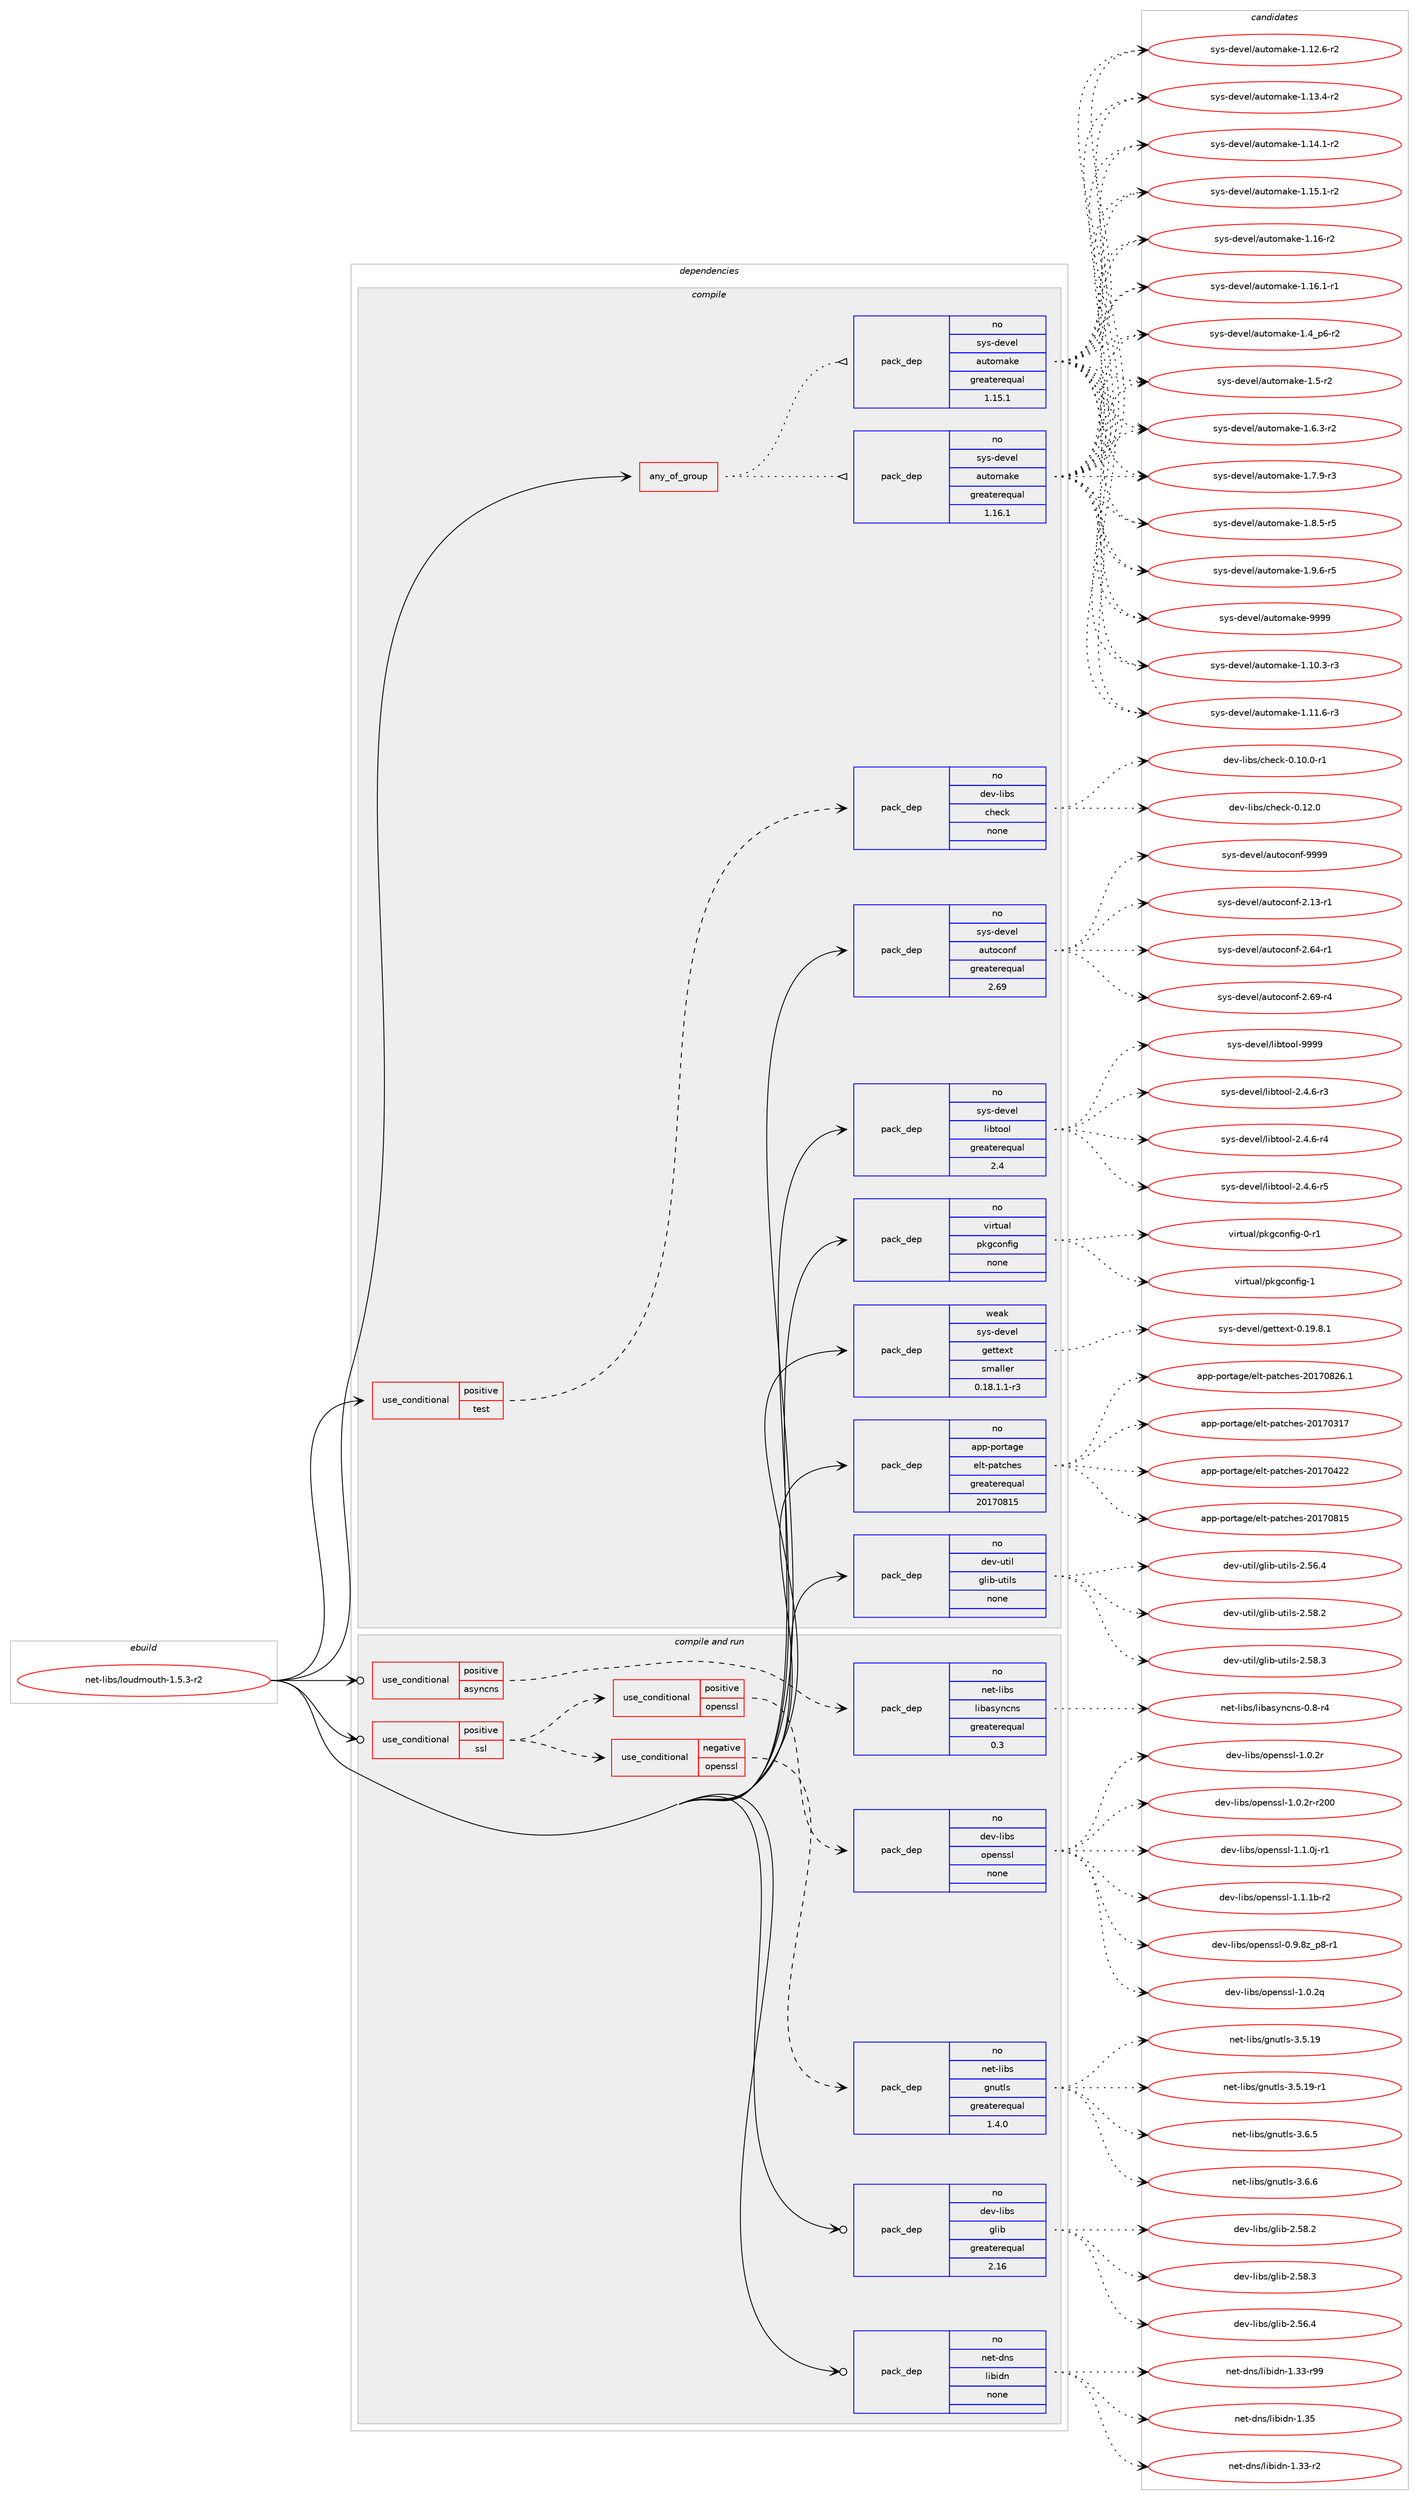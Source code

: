 digraph prolog {

# *************
# Graph options
# *************

newrank=true;
concentrate=true;
compound=true;
graph [rankdir=LR,fontname=Helvetica,fontsize=10,ranksep=1.5];#, ranksep=2.5, nodesep=0.2];
edge  [arrowhead=vee];
node  [fontname=Helvetica,fontsize=10];

# **********
# The ebuild
# **********

subgraph cluster_leftcol {
color=gray;
rank=same;
label=<<i>ebuild</i>>;
id [label="net-libs/loudmouth-1.5.3-r2", color=red, width=4, href="../net-libs/loudmouth-1.5.3-r2.svg"];
}

# ****************
# The dependencies
# ****************

subgraph cluster_midcol {
color=gray;
label=<<i>dependencies</i>>;
subgraph cluster_compile {
fillcolor="#eeeeee";
style=filled;
label=<<i>compile</i>>;
subgraph any26190 {
dependency1661056 [label=<<TABLE BORDER="0" CELLBORDER="1" CELLSPACING="0" CELLPADDING="4"><TR><TD CELLPADDING="10">any_of_group</TD></TR></TABLE>>, shape=none, color=red];subgraph pack1187570 {
dependency1661057 [label=<<TABLE BORDER="0" CELLBORDER="1" CELLSPACING="0" CELLPADDING="4" WIDTH="220"><TR><TD ROWSPAN="6" CELLPADDING="30">pack_dep</TD></TR><TR><TD WIDTH="110">no</TD></TR><TR><TD>sys-devel</TD></TR><TR><TD>automake</TD></TR><TR><TD>greaterequal</TD></TR><TR><TD>1.16.1</TD></TR></TABLE>>, shape=none, color=blue];
}
dependency1661056:e -> dependency1661057:w [weight=20,style="dotted",arrowhead="oinv"];
subgraph pack1187571 {
dependency1661058 [label=<<TABLE BORDER="0" CELLBORDER="1" CELLSPACING="0" CELLPADDING="4" WIDTH="220"><TR><TD ROWSPAN="6" CELLPADDING="30">pack_dep</TD></TR><TR><TD WIDTH="110">no</TD></TR><TR><TD>sys-devel</TD></TR><TR><TD>automake</TD></TR><TR><TD>greaterequal</TD></TR><TR><TD>1.15.1</TD></TR></TABLE>>, shape=none, color=blue];
}
dependency1661056:e -> dependency1661058:w [weight=20,style="dotted",arrowhead="oinv"];
}
id:e -> dependency1661056:w [weight=20,style="solid",arrowhead="vee"];
subgraph cond446508 {
dependency1661059 [label=<<TABLE BORDER="0" CELLBORDER="1" CELLSPACING="0" CELLPADDING="4"><TR><TD ROWSPAN="3" CELLPADDING="10">use_conditional</TD></TR><TR><TD>positive</TD></TR><TR><TD>test</TD></TR></TABLE>>, shape=none, color=red];
subgraph pack1187572 {
dependency1661060 [label=<<TABLE BORDER="0" CELLBORDER="1" CELLSPACING="0" CELLPADDING="4" WIDTH="220"><TR><TD ROWSPAN="6" CELLPADDING="30">pack_dep</TD></TR><TR><TD WIDTH="110">no</TD></TR><TR><TD>dev-libs</TD></TR><TR><TD>check</TD></TR><TR><TD>none</TD></TR><TR><TD></TD></TR></TABLE>>, shape=none, color=blue];
}
dependency1661059:e -> dependency1661060:w [weight=20,style="dashed",arrowhead="vee"];
}
id:e -> dependency1661059:w [weight=20,style="solid",arrowhead="vee"];
subgraph pack1187573 {
dependency1661061 [label=<<TABLE BORDER="0" CELLBORDER="1" CELLSPACING="0" CELLPADDING="4" WIDTH="220"><TR><TD ROWSPAN="6" CELLPADDING="30">pack_dep</TD></TR><TR><TD WIDTH="110">no</TD></TR><TR><TD>app-portage</TD></TR><TR><TD>elt-patches</TD></TR><TR><TD>greaterequal</TD></TR><TR><TD>20170815</TD></TR></TABLE>>, shape=none, color=blue];
}
id:e -> dependency1661061:w [weight=20,style="solid",arrowhead="vee"];
subgraph pack1187574 {
dependency1661062 [label=<<TABLE BORDER="0" CELLBORDER="1" CELLSPACING="0" CELLPADDING="4" WIDTH="220"><TR><TD ROWSPAN="6" CELLPADDING="30">pack_dep</TD></TR><TR><TD WIDTH="110">no</TD></TR><TR><TD>dev-util</TD></TR><TR><TD>glib-utils</TD></TR><TR><TD>none</TD></TR><TR><TD></TD></TR></TABLE>>, shape=none, color=blue];
}
id:e -> dependency1661062:w [weight=20,style="solid",arrowhead="vee"];
subgraph pack1187575 {
dependency1661063 [label=<<TABLE BORDER="0" CELLBORDER="1" CELLSPACING="0" CELLPADDING="4" WIDTH="220"><TR><TD ROWSPAN="6" CELLPADDING="30">pack_dep</TD></TR><TR><TD WIDTH="110">no</TD></TR><TR><TD>sys-devel</TD></TR><TR><TD>autoconf</TD></TR><TR><TD>greaterequal</TD></TR><TR><TD>2.69</TD></TR></TABLE>>, shape=none, color=blue];
}
id:e -> dependency1661063:w [weight=20,style="solid",arrowhead="vee"];
subgraph pack1187576 {
dependency1661064 [label=<<TABLE BORDER="0" CELLBORDER="1" CELLSPACING="0" CELLPADDING="4" WIDTH="220"><TR><TD ROWSPAN="6" CELLPADDING="30">pack_dep</TD></TR><TR><TD WIDTH="110">no</TD></TR><TR><TD>sys-devel</TD></TR><TR><TD>libtool</TD></TR><TR><TD>greaterequal</TD></TR><TR><TD>2.4</TD></TR></TABLE>>, shape=none, color=blue];
}
id:e -> dependency1661064:w [weight=20,style="solid",arrowhead="vee"];
subgraph pack1187577 {
dependency1661065 [label=<<TABLE BORDER="0" CELLBORDER="1" CELLSPACING="0" CELLPADDING="4" WIDTH="220"><TR><TD ROWSPAN="6" CELLPADDING="30">pack_dep</TD></TR><TR><TD WIDTH="110">no</TD></TR><TR><TD>virtual</TD></TR><TR><TD>pkgconfig</TD></TR><TR><TD>none</TD></TR><TR><TD></TD></TR></TABLE>>, shape=none, color=blue];
}
id:e -> dependency1661065:w [weight=20,style="solid",arrowhead="vee"];
subgraph pack1187578 {
dependency1661066 [label=<<TABLE BORDER="0" CELLBORDER="1" CELLSPACING="0" CELLPADDING="4" WIDTH="220"><TR><TD ROWSPAN="6" CELLPADDING="30">pack_dep</TD></TR><TR><TD WIDTH="110">weak</TD></TR><TR><TD>sys-devel</TD></TR><TR><TD>gettext</TD></TR><TR><TD>smaller</TD></TR><TR><TD>0.18.1.1-r3</TD></TR></TABLE>>, shape=none, color=blue];
}
id:e -> dependency1661066:w [weight=20,style="solid",arrowhead="vee"];
}
subgraph cluster_compileandrun {
fillcolor="#eeeeee";
style=filled;
label=<<i>compile and run</i>>;
subgraph cond446509 {
dependency1661067 [label=<<TABLE BORDER="0" CELLBORDER="1" CELLSPACING="0" CELLPADDING="4"><TR><TD ROWSPAN="3" CELLPADDING="10">use_conditional</TD></TR><TR><TD>positive</TD></TR><TR><TD>asyncns</TD></TR></TABLE>>, shape=none, color=red];
subgraph pack1187579 {
dependency1661068 [label=<<TABLE BORDER="0" CELLBORDER="1" CELLSPACING="0" CELLPADDING="4" WIDTH="220"><TR><TD ROWSPAN="6" CELLPADDING="30">pack_dep</TD></TR><TR><TD WIDTH="110">no</TD></TR><TR><TD>net-libs</TD></TR><TR><TD>libasyncns</TD></TR><TR><TD>greaterequal</TD></TR><TR><TD>0.3</TD></TR></TABLE>>, shape=none, color=blue];
}
dependency1661067:e -> dependency1661068:w [weight=20,style="dashed",arrowhead="vee"];
}
id:e -> dependency1661067:w [weight=20,style="solid",arrowhead="odotvee"];
subgraph cond446510 {
dependency1661069 [label=<<TABLE BORDER="0" CELLBORDER="1" CELLSPACING="0" CELLPADDING="4"><TR><TD ROWSPAN="3" CELLPADDING="10">use_conditional</TD></TR><TR><TD>positive</TD></TR><TR><TD>ssl</TD></TR></TABLE>>, shape=none, color=red];
subgraph cond446511 {
dependency1661070 [label=<<TABLE BORDER="0" CELLBORDER="1" CELLSPACING="0" CELLPADDING="4"><TR><TD ROWSPAN="3" CELLPADDING="10">use_conditional</TD></TR><TR><TD>negative</TD></TR><TR><TD>openssl</TD></TR></TABLE>>, shape=none, color=red];
subgraph pack1187580 {
dependency1661071 [label=<<TABLE BORDER="0" CELLBORDER="1" CELLSPACING="0" CELLPADDING="4" WIDTH="220"><TR><TD ROWSPAN="6" CELLPADDING="30">pack_dep</TD></TR><TR><TD WIDTH="110">no</TD></TR><TR><TD>net-libs</TD></TR><TR><TD>gnutls</TD></TR><TR><TD>greaterequal</TD></TR><TR><TD>1.4.0</TD></TR></TABLE>>, shape=none, color=blue];
}
dependency1661070:e -> dependency1661071:w [weight=20,style="dashed",arrowhead="vee"];
}
dependency1661069:e -> dependency1661070:w [weight=20,style="dashed",arrowhead="vee"];
subgraph cond446512 {
dependency1661072 [label=<<TABLE BORDER="0" CELLBORDER="1" CELLSPACING="0" CELLPADDING="4"><TR><TD ROWSPAN="3" CELLPADDING="10">use_conditional</TD></TR><TR><TD>positive</TD></TR><TR><TD>openssl</TD></TR></TABLE>>, shape=none, color=red];
subgraph pack1187581 {
dependency1661073 [label=<<TABLE BORDER="0" CELLBORDER="1" CELLSPACING="0" CELLPADDING="4" WIDTH="220"><TR><TD ROWSPAN="6" CELLPADDING="30">pack_dep</TD></TR><TR><TD WIDTH="110">no</TD></TR><TR><TD>dev-libs</TD></TR><TR><TD>openssl</TD></TR><TR><TD>none</TD></TR><TR><TD></TD></TR></TABLE>>, shape=none, color=blue];
}
dependency1661072:e -> dependency1661073:w [weight=20,style="dashed",arrowhead="vee"];
}
dependency1661069:e -> dependency1661072:w [weight=20,style="dashed",arrowhead="vee"];
}
id:e -> dependency1661069:w [weight=20,style="solid",arrowhead="odotvee"];
subgraph pack1187582 {
dependency1661074 [label=<<TABLE BORDER="0" CELLBORDER="1" CELLSPACING="0" CELLPADDING="4" WIDTH="220"><TR><TD ROWSPAN="6" CELLPADDING="30">pack_dep</TD></TR><TR><TD WIDTH="110">no</TD></TR><TR><TD>dev-libs</TD></TR><TR><TD>glib</TD></TR><TR><TD>greaterequal</TD></TR><TR><TD>2.16</TD></TR></TABLE>>, shape=none, color=blue];
}
id:e -> dependency1661074:w [weight=20,style="solid",arrowhead="odotvee"];
subgraph pack1187583 {
dependency1661075 [label=<<TABLE BORDER="0" CELLBORDER="1" CELLSPACING="0" CELLPADDING="4" WIDTH="220"><TR><TD ROWSPAN="6" CELLPADDING="30">pack_dep</TD></TR><TR><TD WIDTH="110">no</TD></TR><TR><TD>net-dns</TD></TR><TR><TD>libidn</TD></TR><TR><TD>none</TD></TR><TR><TD></TD></TR></TABLE>>, shape=none, color=blue];
}
id:e -> dependency1661075:w [weight=20,style="solid",arrowhead="odotvee"];
}
subgraph cluster_run {
fillcolor="#eeeeee";
style=filled;
label=<<i>run</i>>;
}
}

# **************
# The candidates
# **************

subgraph cluster_choices {
rank=same;
color=gray;
label=<<i>candidates</i>>;

subgraph choice1187570 {
color=black;
nodesep=1;
choice11512111545100101118101108479711711611110997107101454946494846514511451 [label="sys-devel/automake-1.10.3-r3", color=red, width=4,href="../sys-devel/automake-1.10.3-r3.svg"];
choice11512111545100101118101108479711711611110997107101454946494946544511451 [label="sys-devel/automake-1.11.6-r3", color=red, width=4,href="../sys-devel/automake-1.11.6-r3.svg"];
choice11512111545100101118101108479711711611110997107101454946495046544511450 [label="sys-devel/automake-1.12.6-r2", color=red, width=4,href="../sys-devel/automake-1.12.6-r2.svg"];
choice11512111545100101118101108479711711611110997107101454946495146524511450 [label="sys-devel/automake-1.13.4-r2", color=red, width=4,href="../sys-devel/automake-1.13.4-r2.svg"];
choice11512111545100101118101108479711711611110997107101454946495246494511450 [label="sys-devel/automake-1.14.1-r2", color=red, width=4,href="../sys-devel/automake-1.14.1-r2.svg"];
choice11512111545100101118101108479711711611110997107101454946495346494511450 [label="sys-devel/automake-1.15.1-r2", color=red, width=4,href="../sys-devel/automake-1.15.1-r2.svg"];
choice1151211154510010111810110847971171161111099710710145494649544511450 [label="sys-devel/automake-1.16-r2", color=red, width=4,href="../sys-devel/automake-1.16-r2.svg"];
choice11512111545100101118101108479711711611110997107101454946495446494511449 [label="sys-devel/automake-1.16.1-r1", color=red, width=4,href="../sys-devel/automake-1.16.1-r1.svg"];
choice115121115451001011181011084797117116111109971071014549465295112544511450 [label="sys-devel/automake-1.4_p6-r2", color=red, width=4,href="../sys-devel/automake-1.4_p6-r2.svg"];
choice11512111545100101118101108479711711611110997107101454946534511450 [label="sys-devel/automake-1.5-r2", color=red, width=4,href="../sys-devel/automake-1.5-r2.svg"];
choice115121115451001011181011084797117116111109971071014549465446514511450 [label="sys-devel/automake-1.6.3-r2", color=red, width=4,href="../sys-devel/automake-1.6.3-r2.svg"];
choice115121115451001011181011084797117116111109971071014549465546574511451 [label="sys-devel/automake-1.7.9-r3", color=red, width=4,href="../sys-devel/automake-1.7.9-r3.svg"];
choice115121115451001011181011084797117116111109971071014549465646534511453 [label="sys-devel/automake-1.8.5-r5", color=red, width=4,href="../sys-devel/automake-1.8.5-r5.svg"];
choice115121115451001011181011084797117116111109971071014549465746544511453 [label="sys-devel/automake-1.9.6-r5", color=red, width=4,href="../sys-devel/automake-1.9.6-r5.svg"];
choice115121115451001011181011084797117116111109971071014557575757 [label="sys-devel/automake-9999", color=red, width=4,href="../sys-devel/automake-9999.svg"];
dependency1661057:e -> choice11512111545100101118101108479711711611110997107101454946494846514511451:w [style=dotted,weight="100"];
dependency1661057:e -> choice11512111545100101118101108479711711611110997107101454946494946544511451:w [style=dotted,weight="100"];
dependency1661057:e -> choice11512111545100101118101108479711711611110997107101454946495046544511450:w [style=dotted,weight="100"];
dependency1661057:e -> choice11512111545100101118101108479711711611110997107101454946495146524511450:w [style=dotted,weight="100"];
dependency1661057:e -> choice11512111545100101118101108479711711611110997107101454946495246494511450:w [style=dotted,weight="100"];
dependency1661057:e -> choice11512111545100101118101108479711711611110997107101454946495346494511450:w [style=dotted,weight="100"];
dependency1661057:e -> choice1151211154510010111810110847971171161111099710710145494649544511450:w [style=dotted,weight="100"];
dependency1661057:e -> choice11512111545100101118101108479711711611110997107101454946495446494511449:w [style=dotted,weight="100"];
dependency1661057:e -> choice115121115451001011181011084797117116111109971071014549465295112544511450:w [style=dotted,weight="100"];
dependency1661057:e -> choice11512111545100101118101108479711711611110997107101454946534511450:w [style=dotted,weight="100"];
dependency1661057:e -> choice115121115451001011181011084797117116111109971071014549465446514511450:w [style=dotted,weight="100"];
dependency1661057:e -> choice115121115451001011181011084797117116111109971071014549465546574511451:w [style=dotted,weight="100"];
dependency1661057:e -> choice115121115451001011181011084797117116111109971071014549465646534511453:w [style=dotted,weight="100"];
dependency1661057:e -> choice115121115451001011181011084797117116111109971071014549465746544511453:w [style=dotted,weight="100"];
dependency1661057:e -> choice115121115451001011181011084797117116111109971071014557575757:w [style=dotted,weight="100"];
}
subgraph choice1187571 {
color=black;
nodesep=1;
choice11512111545100101118101108479711711611110997107101454946494846514511451 [label="sys-devel/automake-1.10.3-r3", color=red, width=4,href="../sys-devel/automake-1.10.3-r3.svg"];
choice11512111545100101118101108479711711611110997107101454946494946544511451 [label="sys-devel/automake-1.11.6-r3", color=red, width=4,href="../sys-devel/automake-1.11.6-r3.svg"];
choice11512111545100101118101108479711711611110997107101454946495046544511450 [label="sys-devel/automake-1.12.6-r2", color=red, width=4,href="../sys-devel/automake-1.12.6-r2.svg"];
choice11512111545100101118101108479711711611110997107101454946495146524511450 [label="sys-devel/automake-1.13.4-r2", color=red, width=4,href="../sys-devel/automake-1.13.4-r2.svg"];
choice11512111545100101118101108479711711611110997107101454946495246494511450 [label="sys-devel/automake-1.14.1-r2", color=red, width=4,href="../sys-devel/automake-1.14.1-r2.svg"];
choice11512111545100101118101108479711711611110997107101454946495346494511450 [label="sys-devel/automake-1.15.1-r2", color=red, width=4,href="../sys-devel/automake-1.15.1-r2.svg"];
choice1151211154510010111810110847971171161111099710710145494649544511450 [label="sys-devel/automake-1.16-r2", color=red, width=4,href="../sys-devel/automake-1.16-r2.svg"];
choice11512111545100101118101108479711711611110997107101454946495446494511449 [label="sys-devel/automake-1.16.1-r1", color=red, width=4,href="../sys-devel/automake-1.16.1-r1.svg"];
choice115121115451001011181011084797117116111109971071014549465295112544511450 [label="sys-devel/automake-1.4_p6-r2", color=red, width=4,href="../sys-devel/automake-1.4_p6-r2.svg"];
choice11512111545100101118101108479711711611110997107101454946534511450 [label="sys-devel/automake-1.5-r2", color=red, width=4,href="../sys-devel/automake-1.5-r2.svg"];
choice115121115451001011181011084797117116111109971071014549465446514511450 [label="sys-devel/automake-1.6.3-r2", color=red, width=4,href="../sys-devel/automake-1.6.3-r2.svg"];
choice115121115451001011181011084797117116111109971071014549465546574511451 [label="sys-devel/automake-1.7.9-r3", color=red, width=4,href="../sys-devel/automake-1.7.9-r3.svg"];
choice115121115451001011181011084797117116111109971071014549465646534511453 [label="sys-devel/automake-1.8.5-r5", color=red, width=4,href="../sys-devel/automake-1.8.5-r5.svg"];
choice115121115451001011181011084797117116111109971071014549465746544511453 [label="sys-devel/automake-1.9.6-r5", color=red, width=4,href="../sys-devel/automake-1.9.6-r5.svg"];
choice115121115451001011181011084797117116111109971071014557575757 [label="sys-devel/automake-9999", color=red, width=4,href="../sys-devel/automake-9999.svg"];
dependency1661058:e -> choice11512111545100101118101108479711711611110997107101454946494846514511451:w [style=dotted,weight="100"];
dependency1661058:e -> choice11512111545100101118101108479711711611110997107101454946494946544511451:w [style=dotted,weight="100"];
dependency1661058:e -> choice11512111545100101118101108479711711611110997107101454946495046544511450:w [style=dotted,weight="100"];
dependency1661058:e -> choice11512111545100101118101108479711711611110997107101454946495146524511450:w [style=dotted,weight="100"];
dependency1661058:e -> choice11512111545100101118101108479711711611110997107101454946495246494511450:w [style=dotted,weight="100"];
dependency1661058:e -> choice11512111545100101118101108479711711611110997107101454946495346494511450:w [style=dotted,weight="100"];
dependency1661058:e -> choice1151211154510010111810110847971171161111099710710145494649544511450:w [style=dotted,weight="100"];
dependency1661058:e -> choice11512111545100101118101108479711711611110997107101454946495446494511449:w [style=dotted,weight="100"];
dependency1661058:e -> choice115121115451001011181011084797117116111109971071014549465295112544511450:w [style=dotted,weight="100"];
dependency1661058:e -> choice11512111545100101118101108479711711611110997107101454946534511450:w [style=dotted,weight="100"];
dependency1661058:e -> choice115121115451001011181011084797117116111109971071014549465446514511450:w [style=dotted,weight="100"];
dependency1661058:e -> choice115121115451001011181011084797117116111109971071014549465546574511451:w [style=dotted,weight="100"];
dependency1661058:e -> choice115121115451001011181011084797117116111109971071014549465646534511453:w [style=dotted,weight="100"];
dependency1661058:e -> choice115121115451001011181011084797117116111109971071014549465746544511453:w [style=dotted,weight="100"];
dependency1661058:e -> choice115121115451001011181011084797117116111109971071014557575757:w [style=dotted,weight="100"];
}
subgraph choice1187572 {
color=black;
nodesep=1;
choice1001011184510810598115479910410199107454846494846484511449 [label="dev-libs/check-0.10.0-r1", color=red, width=4,href="../dev-libs/check-0.10.0-r1.svg"];
choice100101118451081059811547991041019910745484649504648 [label="dev-libs/check-0.12.0", color=red, width=4,href="../dev-libs/check-0.12.0.svg"];
dependency1661060:e -> choice1001011184510810598115479910410199107454846494846484511449:w [style=dotted,weight="100"];
dependency1661060:e -> choice100101118451081059811547991041019910745484649504648:w [style=dotted,weight="100"];
}
subgraph choice1187573 {
color=black;
nodesep=1;
choice97112112451121111141169710310147101108116451129711699104101115455048495548514955 [label="app-portage/elt-patches-20170317", color=red, width=4,href="../app-portage/elt-patches-20170317.svg"];
choice97112112451121111141169710310147101108116451129711699104101115455048495548525050 [label="app-portage/elt-patches-20170422", color=red, width=4,href="../app-portage/elt-patches-20170422.svg"];
choice97112112451121111141169710310147101108116451129711699104101115455048495548564953 [label="app-portage/elt-patches-20170815", color=red, width=4,href="../app-portage/elt-patches-20170815.svg"];
choice971121124511211111411697103101471011081164511297116991041011154550484955485650544649 [label="app-portage/elt-patches-20170826.1", color=red, width=4,href="../app-portage/elt-patches-20170826.1.svg"];
dependency1661061:e -> choice97112112451121111141169710310147101108116451129711699104101115455048495548514955:w [style=dotted,weight="100"];
dependency1661061:e -> choice97112112451121111141169710310147101108116451129711699104101115455048495548525050:w [style=dotted,weight="100"];
dependency1661061:e -> choice97112112451121111141169710310147101108116451129711699104101115455048495548564953:w [style=dotted,weight="100"];
dependency1661061:e -> choice971121124511211111411697103101471011081164511297116991041011154550484955485650544649:w [style=dotted,weight="100"];
}
subgraph choice1187574 {
color=black;
nodesep=1;
choice1001011184511711610510847103108105984511711610510811545504653544652 [label="dev-util/glib-utils-2.56.4", color=red, width=4,href="../dev-util/glib-utils-2.56.4.svg"];
choice1001011184511711610510847103108105984511711610510811545504653564650 [label="dev-util/glib-utils-2.58.2", color=red, width=4,href="../dev-util/glib-utils-2.58.2.svg"];
choice1001011184511711610510847103108105984511711610510811545504653564651 [label="dev-util/glib-utils-2.58.3", color=red, width=4,href="../dev-util/glib-utils-2.58.3.svg"];
dependency1661062:e -> choice1001011184511711610510847103108105984511711610510811545504653544652:w [style=dotted,weight="100"];
dependency1661062:e -> choice1001011184511711610510847103108105984511711610510811545504653564650:w [style=dotted,weight="100"];
dependency1661062:e -> choice1001011184511711610510847103108105984511711610510811545504653564651:w [style=dotted,weight="100"];
}
subgraph choice1187575 {
color=black;
nodesep=1;
choice1151211154510010111810110847971171161119911111010245504649514511449 [label="sys-devel/autoconf-2.13-r1", color=red, width=4,href="../sys-devel/autoconf-2.13-r1.svg"];
choice1151211154510010111810110847971171161119911111010245504654524511449 [label="sys-devel/autoconf-2.64-r1", color=red, width=4,href="../sys-devel/autoconf-2.64-r1.svg"];
choice1151211154510010111810110847971171161119911111010245504654574511452 [label="sys-devel/autoconf-2.69-r4", color=red, width=4,href="../sys-devel/autoconf-2.69-r4.svg"];
choice115121115451001011181011084797117116111991111101024557575757 [label="sys-devel/autoconf-9999", color=red, width=4,href="../sys-devel/autoconf-9999.svg"];
dependency1661063:e -> choice1151211154510010111810110847971171161119911111010245504649514511449:w [style=dotted,weight="100"];
dependency1661063:e -> choice1151211154510010111810110847971171161119911111010245504654524511449:w [style=dotted,weight="100"];
dependency1661063:e -> choice1151211154510010111810110847971171161119911111010245504654574511452:w [style=dotted,weight="100"];
dependency1661063:e -> choice115121115451001011181011084797117116111991111101024557575757:w [style=dotted,weight="100"];
}
subgraph choice1187576 {
color=black;
nodesep=1;
choice1151211154510010111810110847108105981161111111084550465246544511451 [label="sys-devel/libtool-2.4.6-r3", color=red, width=4,href="../sys-devel/libtool-2.4.6-r3.svg"];
choice1151211154510010111810110847108105981161111111084550465246544511452 [label="sys-devel/libtool-2.4.6-r4", color=red, width=4,href="../sys-devel/libtool-2.4.6-r4.svg"];
choice1151211154510010111810110847108105981161111111084550465246544511453 [label="sys-devel/libtool-2.4.6-r5", color=red, width=4,href="../sys-devel/libtool-2.4.6-r5.svg"];
choice1151211154510010111810110847108105981161111111084557575757 [label="sys-devel/libtool-9999", color=red, width=4,href="../sys-devel/libtool-9999.svg"];
dependency1661064:e -> choice1151211154510010111810110847108105981161111111084550465246544511451:w [style=dotted,weight="100"];
dependency1661064:e -> choice1151211154510010111810110847108105981161111111084550465246544511452:w [style=dotted,weight="100"];
dependency1661064:e -> choice1151211154510010111810110847108105981161111111084550465246544511453:w [style=dotted,weight="100"];
dependency1661064:e -> choice1151211154510010111810110847108105981161111111084557575757:w [style=dotted,weight="100"];
}
subgraph choice1187577 {
color=black;
nodesep=1;
choice11810511411611797108471121071039911111010210510345484511449 [label="virtual/pkgconfig-0-r1", color=red, width=4,href="../virtual/pkgconfig-0-r1.svg"];
choice1181051141161179710847112107103991111101021051034549 [label="virtual/pkgconfig-1", color=red, width=4,href="../virtual/pkgconfig-1.svg"];
dependency1661065:e -> choice11810511411611797108471121071039911111010210510345484511449:w [style=dotted,weight="100"];
dependency1661065:e -> choice1181051141161179710847112107103991111101021051034549:w [style=dotted,weight="100"];
}
subgraph choice1187578 {
color=black;
nodesep=1;
choice1151211154510010111810110847103101116116101120116454846495746564649 [label="sys-devel/gettext-0.19.8.1", color=red, width=4,href="../sys-devel/gettext-0.19.8.1.svg"];
dependency1661066:e -> choice1151211154510010111810110847103101116116101120116454846495746564649:w [style=dotted,weight="100"];
}
subgraph choice1187579 {
color=black;
nodesep=1;
choice110101116451081059811547108105989711512111099110115454846564511452 [label="net-libs/libasyncns-0.8-r4", color=red, width=4,href="../net-libs/libasyncns-0.8-r4.svg"];
dependency1661068:e -> choice110101116451081059811547108105989711512111099110115454846564511452:w [style=dotted,weight="100"];
}
subgraph choice1187580 {
color=black;
nodesep=1;
choice11010111645108105981154710311011711610811545514653464957 [label="net-libs/gnutls-3.5.19", color=red, width=4,href="../net-libs/gnutls-3.5.19.svg"];
choice110101116451081059811547103110117116108115455146534649574511449 [label="net-libs/gnutls-3.5.19-r1", color=red, width=4,href="../net-libs/gnutls-3.5.19-r1.svg"];
choice110101116451081059811547103110117116108115455146544653 [label="net-libs/gnutls-3.6.5", color=red, width=4,href="../net-libs/gnutls-3.6.5.svg"];
choice110101116451081059811547103110117116108115455146544654 [label="net-libs/gnutls-3.6.6", color=red, width=4,href="../net-libs/gnutls-3.6.6.svg"];
dependency1661071:e -> choice11010111645108105981154710311011711610811545514653464957:w [style=dotted,weight="100"];
dependency1661071:e -> choice110101116451081059811547103110117116108115455146534649574511449:w [style=dotted,weight="100"];
dependency1661071:e -> choice110101116451081059811547103110117116108115455146544653:w [style=dotted,weight="100"];
dependency1661071:e -> choice110101116451081059811547103110117116108115455146544654:w [style=dotted,weight="100"];
}
subgraph choice1187581 {
color=black;
nodesep=1;
choice10010111845108105981154711111210111011511510845484657465612295112564511449 [label="dev-libs/openssl-0.9.8z_p8-r1", color=red, width=4,href="../dev-libs/openssl-0.9.8z_p8-r1.svg"];
choice100101118451081059811547111112101110115115108454946484650113 [label="dev-libs/openssl-1.0.2q", color=red, width=4,href="../dev-libs/openssl-1.0.2q.svg"];
choice100101118451081059811547111112101110115115108454946484650114 [label="dev-libs/openssl-1.0.2r", color=red, width=4,href="../dev-libs/openssl-1.0.2r.svg"];
choice10010111845108105981154711111210111011511510845494648465011445114504848 [label="dev-libs/openssl-1.0.2r-r200", color=red, width=4,href="../dev-libs/openssl-1.0.2r-r200.svg"];
choice1001011184510810598115471111121011101151151084549464946481064511449 [label="dev-libs/openssl-1.1.0j-r1", color=red, width=4,href="../dev-libs/openssl-1.1.0j-r1.svg"];
choice100101118451081059811547111112101110115115108454946494649984511450 [label="dev-libs/openssl-1.1.1b-r2", color=red, width=4,href="../dev-libs/openssl-1.1.1b-r2.svg"];
dependency1661073:e -> choice10010111845108105981154711111210111011511510845484657465612295112564511449:w [style=dotted,weight="100"];
dependency1661073:e -> choice100101118451081059811547111112101110115115108454946484650113:w [style=dotted,weight="100"];
dependency1661073:e -> choice100101118451081059811547111112101110115115108454946484650114:w [style=dotted,weight="100"];
dependency1661073:e -> choice10010111845108105981154711111210111011511510845494648465011445114504848:w [style=dotted,weight="100"];
dependency1661073:e -> choice1001011184510810598115471111121011101151151084549464946481064511449:w [style=dotted,weight="100"];
dependency1661073:e -> choice100101118451081059811547111112101110115115108454946494649984511450:w [style=dotted,weight="100"];
}
subgraph choice1187582 {
color=black;
nodesep=1;
choice1001011184510810598115471031081059845504653544652 [label="dev-libs/glib-2.56.4", color=red, width=4,href="../dev-libs/glib-2.56.4.svg"];
choice1001011184510810598115471031081059845504653564650 [label="dev-libs/glib-2.58.2", color=red, width=4,href="../dev-libs/glib-2.58.2.svg"];
choice1001011184510810598115471031081059845504653564651 [label="dev-libs/glib-2.58.3", color=red, width=4,href="../dev-libs/glib-2.58.3.svg"];
dependency1661074:e -> choice1001011184510810598115471031081059845504653544652:w [style=dotted,weight="100"];
dependency1661074:e -> choice1001011184510810598115471031081059845504653564650:w [style=dotted,weight="100"];
dependency1661074:e -> choice1001011184510810598115471031081059845504653564651:w [style=dotted,weight="100"];
}
subgraph choice1187583 {
color=black;
nodesep=1;
choice11010111645100110115471081059810510011045494651514511450 [label="net-dns/libidn-1.33-r2", color=red, width=4,href="../net-dns/libidn-1.33-r2.svg"];
choice1101011164510011011547108105981051001104549465151451145757 [label="net-dns/libidn-1.33-r99", color=red, width=4,href="../net-dns/libidn-1.33-r99.svg"];
choice1101011164510011011547108105981051001104549465153 [label="net-dns/libidn-1.35", color=red, width=4,href="../net-dns/libidn-1.35.svg"];
dependency1661075:e -> choice11010111645100110115471081059810510011045494651514511450:w [style=dotted,weight="100"];
dependency1661075:e -> choice1101011164510011011547108105981051001104549465151451145757:w [style=dotted,weight="100"];
dependency1661075:e -> choice1101011164510011011547108105981051001104549465153:w [style=dotted,weight="100"];
}
}

}
